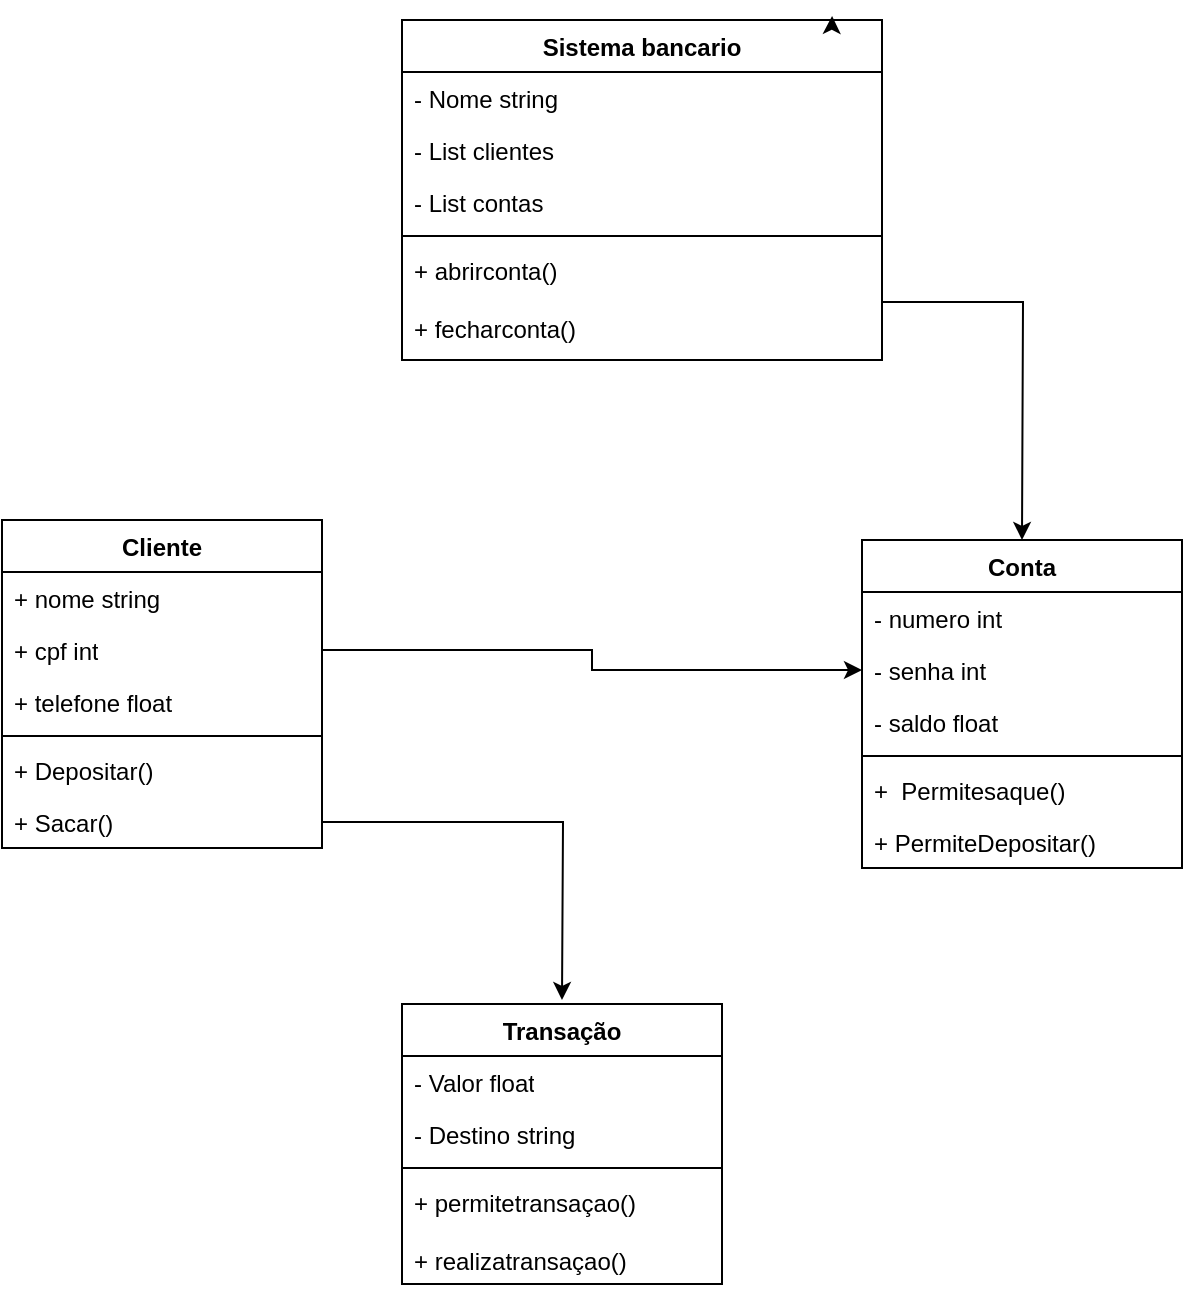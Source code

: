 <mxfile version="27.1.1">
  <diagram name="Página-1" id="LgJLyv5TeeCMSIWqc0-j">
    <mxGraphModel dx="872" dy="431" grid="1" gridSize="10" guides="1" tooltips="1" connect="1" arrows="1" fold="1" page="1" pageScale="1" pageWidth="827" pageHeight="1169" math="0" shadow="0">
      <root>
        <mxCell id="0" />
        <mxCell id="1" parent="0" />
        <mxCell id="XnpDIDKU3acvHfXOgtFz-1" value="Sistema bancario" style="swimlane;fontStyle=1;align=center;verticalAlign=top;childLayout=stackLayout;horizontal=1;startSize=26;horizontalStack=0;resizeParent=1;resizeParentMax=0;resizeLast=0;collapsible=1;marginBottom=0;whiteSpace=wrap;html=1;" vertex="1" parent="1">
          <mxGeometry x="310" y="50" width="240" height="170" as="geometry" />
        </mxCell>
        <mxCell id="XnpDIDKU3acvHfXOgtFz-2" value="- Nome string" style="text;strokeColor=none;fillColor=none;align=left;verticalAlign=top;spacingLeft=4;spacingRight=4;overflow=hidden;rotatable=0;points=[[0,0.5],[1,0.5]];portConstraint=eastwest;whiteSpace=wrap;html=1;" vertex="1" parent="XnpDIDKU3acvHfXOgtFz-1">
          <mxGeometry y="26" width="240" height="26" as="geometry" />
        </mxCell>
        <mxCell id="XnpDIDKU3acvHfXOgtFz-5" value="- List clientes" style="text;strokeColor=none;fillColor=none;align=left;verticalAlign=top;spacingLeft=4;spacingRight=4;overflow=hidden;rotatable=0;points=[[0,0.5],[1,0.5]];portConstraint=eastwest;whiteSpace=wrap;html=1;" vertex="1" parent="XnpDIDKU3acvHfXOgtFz-1">
          <mxGeometry y="52" width="240" height="26" as="geometry" />
        </mxCell>
        <mxCell id="XnpDIDKU3acvHfXOgtFz-6" value="- List contas" style="text;strokeColor=none;fillColor=none;align=left;verticalAlign=top;spacingLeft=4;spacingRight=4;overflow=hidden;rotatable=0;points=[[0,0.5],[1,0.5]];portConstraint=eastwest;whiteSpace=wrap;html=1;" vertex="1" parent="XnpDIDKU3acvHfXOgtFz-1">
          <mxGeometry y="78" width="240" height="26" as="geometry" />
        </mxCell>
        <mxCell id="XnpDIDKU3acvHfXOgtFz-3" value="" style="line;strokeWidth=1;fillColor=none;align=left;verticalAlign=middle;spacingTop=-1;spacingLeft=3;spacingRight=3;rotatable=0;labelPosition=right;points=[];portConstraint=eastwest;strokeColor=inherit;" vertex="1" parent="XnpDIDKU3acvHfXOgtFz-1">
          <mxGeometry y="104" width="240" height="8" as="geometry" />
        </mxCell>
        <mxCell id="XnpDIDKU3acvHfXOgtFz-4" value="+ abrirconta()&lt;div&gt;&lt;br&gt;&lt;/div&gt;&lt;div&gt;+ fecharconta()&lt;/div&gt;" style="text;strokeColor=none;fillColor=none;align=left;verticalAlign=top;spacingLeft=4;spacingRight=4;overflow=hidden;rotatable=0;points=[[0,0.5],[1,0.5]];portConstraint=eastwest;whiteSpace=wrap;html=1;" vertex="1" parent="XnpDIDKU3acvHfXOgtFz-1">
          <mxGeometry y="112" width="240" height="58" as="geometry" />
        </mxCell>
        <mxCell id="XnpDIDKU3acvHfXOgtFz-7" style="edgeStyle=orthogonalEdgeStyle;rounded=0;orthogonalLoop=1;jettySize=auto;html=1;exitX=1;exitY=0;exitDx=0;exitDy=0;entryX=0.896;entryY=-0.012;entryDx=0;entryDy=0;entryPerimeter=0;" edge="1" parent="1" source="XnpDIDKU3acvHfXOgtFz-1" target="XnpDIDKU3acvHfXOgtFz-1">
          <mxGeometry relative="1" as="geometry" />
        </mxCell>
        <mxCell id="XnpDIDKU3acvHfXOgtFz-15" style="edgeStyle=orthogonalEdgeStyle;rounded=0;orthogonalLoop=1;jettySize=auto;html=1;" edge="1" parent="1" source="XnpDIDKU3acvHfXOgtFz-4">
          <mxGeometry relative="1" as="geometry">
            <mxPoint x="620" y="310" as="targetPoint" />
          </mxGeometry>
        </mxCell>
        <mxCell id="XnpDIDKU3acvHfXOgtFz-16" value="Cliente" style="swimlane;fontStyle=1;align=center;verticalAlign=top;childLayout=stackLayout;horizontal=1;startSize=26;horizontalStack=0;resizeParent=1;resizeParentMax=0;resizeLast=0;collapsible=1;marginBottom=0;whiteSpace=wrap;html=1;" vertex="1" parent="1">
          <mxGeometry x="110" y="300" width="160" height="164" as="geometry" />
        </mxCell>
        <mxCell id="XnpDIDKU3acvHfXOgtFz-17" value="+ nome string" style="text;strokeColor=none;fillColor=none;align=left;verticalAlign=top;spacingLeft=4;spacingRight=4;overflow=hidden;rotatable=0;points=[[0,0.5],[1,0.5]];portConstraint=eastwest;whiteSpace=wrap;html=1;" vertex="1" parent="XnpDIDKU3acvHfXOgtFz-16">
          <mxGeometry y="26" width="160" height="26" as="geometry" />
        </mxCell>
        <mxCell id="XnpDIDKU3acvHfXOgtFz-20" value="+ cpf int" style="text;strokeColor=none;fillColor=none;align=left;verticalAlign=top;spacingLeft=4;spacingRight=4;overflow=hidden;rotatable=0;points=[[0,0.5],[1,0.5]];portConstraint=eastwest;whiteSpace=wrap;html=1;" vertex="1" parent="XnpDIDKU3acvHfXOgtFz-16">
          <mxGeometry y="52" width="160" height="26" as="geometry" />
        </mxCell>
        <mxCell id="XnpDIDKU3acvHfXOgtFz-21" value="+ telefone float" style="text;strokeColor=none;fillColor=none;align=left;verticalAlign=top;spacingLeft=4;spacingRight=4;overflow=hidden;rotatable=0;points=[[0,0.5],[1,0.5]];portConstraint=eastwest;whiteSpace=wrap;html=1;" vertex="1" parent="XnpDIDKU3acvHfXOgtFz-16">
          <mxGeometry y="78" width="160" height="26" as="geometry" />
        </mxCell>
        <mxCell id="XnpDIDKU3acvHfXOgtFz-18" value="" style="line;strokeWidth=1;fillColor=none;align=left;verticalAlign=middle;spacingTop=-1;spacingLeft=3;spacingRight=3;rotatable=0;labelPosition=right;points=[];portConstraint=eastwest;strokeColor=inherit;" vertex="1" parent="XnpDIDKU3acvHfXOgtFz-16">
          <mxGeometry y="104" width="160" height="8" as="geometry" />
        </mxCell>
        <mxCell id="XnpDIDKU3acvHfXOgtFz-19" value="+ Depositar()" style="text;strokeColor=none;fillColor=none;align=left;verticalAlign=top;spacingLeft=4;spacingRight=4;overflow=hidden;rotatable=0;points=[[0,0.5],[1,0.5]];portConstraint=eastwest;whiteSpace=wrap;html=1;" vertex="1" parent="XnpDIDKU3acvHfXOgtFz-16">
          <mxGeometry y="112" width="160" height="26" as="geometry" />
        </mxCell>
        <mxCell id="XnpDIDKU3acvHfXOgtFz-39" style="edgeStyle=orthogonalEdgeStyle;rounded=0;orthogonalLoop=1;jettySize=auto;html=1;" edge="1" parent="XnpDIDKU3acvHfXOgtFz-16" source="XnpDIDKU3acvHfXOgtFz-22">
          <mxGeometry relative="1" as="geometry">
            <mxPoint x="280" y="240" as="targetPoint" />
          </mxGeometry>
        </mxCell>
        <mxCell id="XnpDIDKU3acvHfXOgtFz-22" value="+ Sacar()" style="text;strokeColor=none;fillColor=none;align=left;verticalAlign=top;spacingLeft=4;spacingRight=4;overflow=hidden;rotatable=0;points=[[0,0.5],[1,0.5]];portConstraint=eastwest;whiteSpace=wrap;html=1;" vertex="1" parent="XnpDIDKU3acvHfXOgtFz-16">
          <mxGeometry y="138" width="160" height="26" as="geometry" />
        </mxCell>
        <mxCell id="XnpDIDKU3acvHfXOgtFz-23" value="Conta" style="swimlane;fontStyle=1;align=center;verticalAlign=top;childLayout=stackLayout;horizontal=1;startSize=26;horizontalStack=0;resizeParent=1;resizeParentMax=0;resizeLast=0;collapsible=1;marginBottom=0;whiteSpace=wrap;html=1;" vertex="1" parent="1">
          <mxGeometry x="540" y="310" width="160" height="164" as="geometry" />
        </mxCell>
        <mxCell id="XnpDIDKU3acvHfXOgtFz-24" value="- numero int" style="text;strokeColor=none;fillColor=none;align=left;verticalAlign=top;spacingLeft=4;spacingRight=4;overflow=hidden;rotatable=0;points=[[0,0.5],[1,0.5]];portConstraint=eastwest;whiteSpace=wrap;html=1;" vertex="1" parent="XnpDIDKU3acvHfXOgtFz-23">
          <mxGeometry y="26" width="160" height="26" as="geometry" />
        </mxCell>
        <mxCell id="XnpDIDKU3acvHfXOgtFz-28" value="- senha int" style="text;strokeColor=none;fillColor=none;align=left;verticalAlign=top;spacingLeft=4;spacingRight=4;overflow=hidden;rotatable=0;points=[[0,0.5],[1,0.5]];portConstraint=eastwest;whiteSpace=wrap;html=1;" vertex="1" parent="XnpDIDKU3acvHfXOgtFz-23">
          <mxGeometry y="52" width="160" height="26" as="geometry" />
        </mxCell>
        <mxCell id="XnpDIDKU3acvHfXOgtFz-29" value="- saldo float" style="text;strokeColor=none;fillColor=none;align=left;verticalAlign=top;spacingLeft=4;spacingRight=4;overflow=hidden;rotatable=0;points=[[0,0.5],[1,0.5]];portConstraint=eastwest;whiteSpace=wrap;html=1;" vertex="1" parent="XnpDIDKU3acvHfXOgtFz-23">
          <mxGeometry y="78" width="160" height="26" as="geometry" />
        </mxCell>
        <mxCell id="XnpDIDKU3acvHfXOgtFz-25" value="" style="line;strokeWidth=1;fillColor=none;align=left;verticalAlign=middle;spacingTop=-1;spacingLeft=3;spacingRight=3;rotatable=0;labelPosition=right;points=[];portConstraint=eastwest;strokeColor=inherit;" vertex="1" parent="XnpDIDKU3acvHfXOgtFz-23">
          <mxGeometry y="104" width="160" height="8" as="geometry" />
        </mxCell>
        <mxCell id="XnpDIDKU3acvHfXOgtFz-26" value="+&amp;nbsp; Permitesaque()" style="text;strokeColor=none;fillColor=none;align=left;verticalAlign=top;spacingLeft=4;spacingRight=4;overflow=hidden;rotatable=0;points=[[0,0.5],[1,0.5]];portConstraint=eastwest;whiteSpace=wrap;html=1;" vertex="1" parent="XnpDIDKU3acvHfXOgtFz-23">
          <mxGeometry y="112" width="160" height="26" as="geometry" />
        </mxCell>
        <mxCell id="XnpDIDKU3acvHfXOgtFz-30" value="+ PermiteDepositar()" style="text;strokeColor=none;fillColor=none;align=left;verticalAlign=top;spacingLeft=4;spacingRight=4;overflow=hidden;rotatable=0;points=[[0,0.5],[1,0.5]];portConstraint=eastwest;whiteSpace=wrap;html=1;" vertex="1" parent="XnpDIDKU3acvHfXOgtFz-23">
          <mxGeometry y="138" width="160" height="26" as="geometry" />
        </mxCell>
        <mxCell id="XnpDIDKU3acvHfXOgtFz-32" style="edgeStyle=orthogonalEdgeStyle;rounded=0;orthogonalLoop=1;jettySize=auto;html=1;entryX=0;entryY=0.5;entryDx=0;entryDy=0;" edge="1" parent="1" source="XnpDIDKU3acvHfXOgtFz-20" target="XnpDIDKU3acvHfXOgtFz-28">
          <mxGeometry relative="1" as="geometry" />
        </mxCell>
        <mxCell id="XnpDIDKU3acvHfXOgtFz-33" value="Transação" style="swimlane;fontStyle=1;align=center;verticalAlign=top;childLayout=stackLayout;horizontal=1;startSize=26;horizontalStack=0;resizeParent=1;resizeParentMax=0;resizeLast=0;collapsible=1;marginBottom=0;whiteSpace=wrap;html=1;" vertex="1" parent="1">
          <mxGeometry x="310" y="542" width="160" height="140" as="geometry" />
        </mxCell>
        <mxCell id="XnpDIDKU3acvHfXOgtFz-34" value="- Valor float&lt;div&gt;&lt;br&gt;&lt;/div&gt;" style="text;strokeColor=none;fillColor=none;align=left;verticalAlign=top;spacingLeft=4;spacingRight=4;overflow=hidden;rotatable=0;points=[[0,0.5],[1,0.5]];portConstraint=eastwest;whiteSpace=wrap;html=1;" vertex="1" parent="XnpDIDKU3acvHfXOgtFz-33">
          <mxGeometry y="26" width="160" height="26" as="geometry" />
        </mxCell>
        <mxCell id="XnpDIDKU3acvHfXOgtFz-37" value="- Destino string" style="text;strokeColor=none;fillColor=none;align=left;verticalAlign=top;spacingLeft=4;spacingRight=4;overflow=hidden;rotatable=0;points=[[0,0.5],[1,0.5]];portConstraint=eastwest;whiteSpace=wrap;html=1;" vertex="1" parent="XnpDIDKU3acvHfXOgtFz-33">
          <mxGeometry y="52" width="160" height="26" as="geometry" />
        </mxCell>
        <mxCell id="XnpDIDKU3acvHfXOgtFz-35" value="" style="line;strokeWidth=1;fillColor=none;align=left;verticalAlign=middle;spacingTop=-1;spacingLeft=3;spacingRight=3;rotatable=0;labelPosition=right;points=[];portConstraint=eastwest;strokeColor=inherit;" vertex="1" parent="XnpDIDKU3acvHfXOgtFz-33">
          <mxGeometry y="78" width="160" height="8" as="geometry" />
        </mxCell>
        <mxCell id="XnpDIDKU3acvHfXOgtFz-36" value="+ permitetransaçao()&lt;div&gt;&lt;br&gt;&lt;/div&gt;&lt;div&gt;+ realizatransaçao()&lt;/div&gt;&lt;div&gt;&lt;br&gt;&lt;/div&gt;" style="text;strokeColor=none;fillColor=none;align=left;verticalAlign=top;spacingLeft=4;spacingRight=4;overflow=hidden;rotatable=0;points=[[0,0.5],[1,0.5]];portConstraint=eastwest;whiteSpace=wrap;html=1;" vertex="1" parent="XnpDIDKU3acvHfXOgtFz-33">
          <mxGeometry y="86" width="160" height="54" as="geometry" />
        </mxCell>
      </root>
    </mxGraphModel>
  </diagram>
</mxfile>
